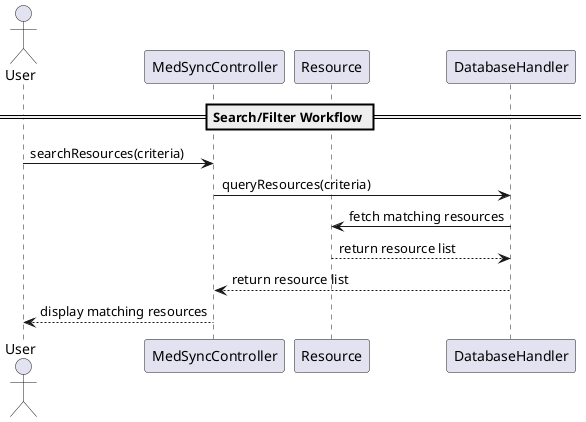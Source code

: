 @startuml Search and Filter Resources Sequence Diagram

actor User
participant MedSyncController
participant Resource
participant DatabaseHandler

== Search/Filter Workflow ==
User -> MedSyncController : searchResources(criteria)
MedSyncController -> DatabaseHandler : queryResources(criteria)
DatabaseHandler -> Resource : fetch matching resources
Resource --> DatabaseHandler : return resource list
DatabaseHandler --> MedSyncController : return resource list
MedSyncController --> User : display matching resources

@enduml